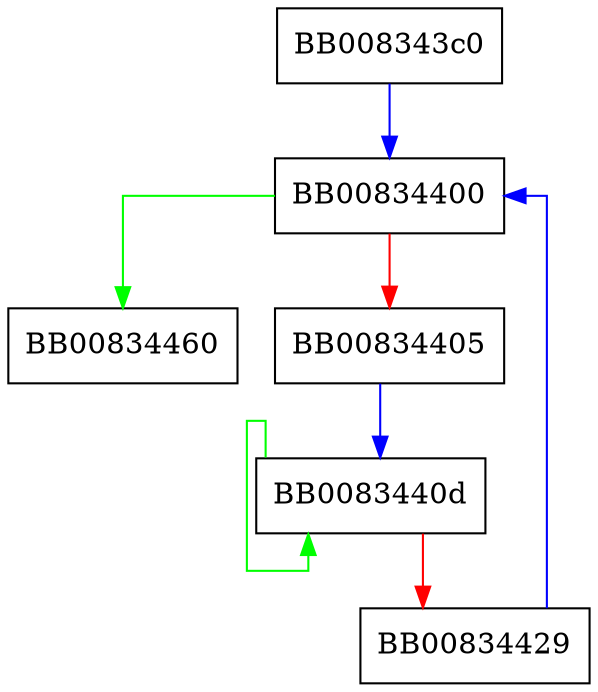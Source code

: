 digraph SHA3_absorb {
  node [shape="box"];
  graph [splines=ortho];
  BB008343c0 -> BB00834400 [color="blue"];
  BB00834400 -> BB00834460 [color="green"];
  BB00834400 -> BB00834405 [color="red"];
  BB00834405 -> BB0083440d [color="blue"];
  BB0083440d -> BB0083440d [color="green"];
  BB0083440d -> BB00834429 [color="red"];
  BB00834429 -> BB00834400 [color="blue"];
}
